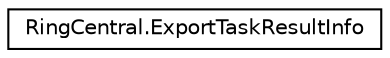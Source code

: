 digraph "Graphical Class Hierarchy"
{
 // LATEX_PDF_SIZE
  edge [fontname="Helvetica",fontsize="10",labelfontname="Helvetica",labelfontsize="10"];
  node [fontname="Helvetica",fontsize="10",shape=record];
  rankdir="LR";
  Node0 [label="RingCentral.ExportTaskResultInfo",height=0.2,width=0.4,color="black", fillcolor="white", style="filled",URL="$classRingCentral_1_1ExportTaskResultInfo.html",tooltip=" "];
}
